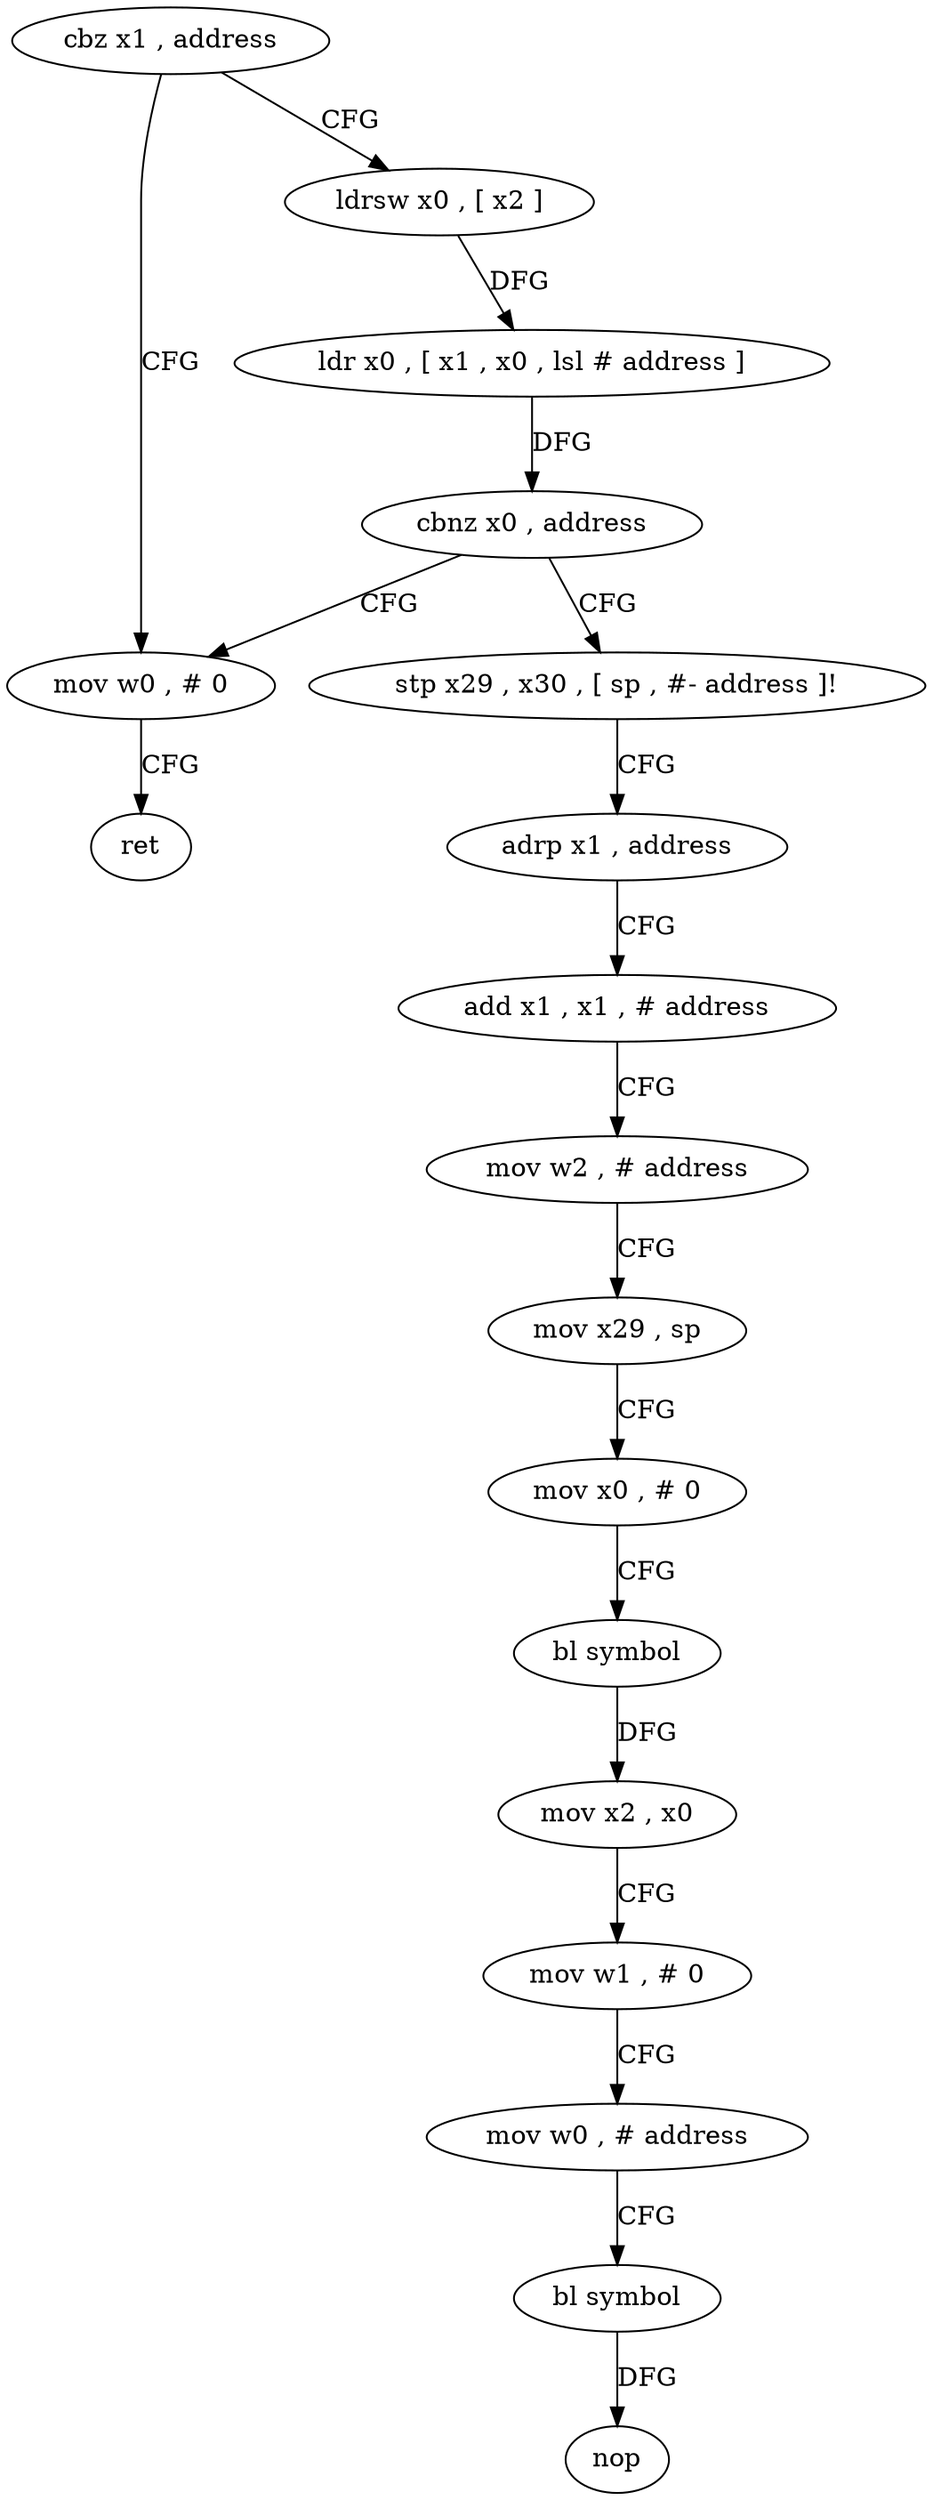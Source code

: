 digraph "func" {
"4253936" [label = "cbz x1 , address" ]
"4253952" [label = "mov w0 , # 0" ]
"4253940" [label = "ldrsw x0 , [ x2 ]" ]
"4253956" [label = "ret" ]
"4253944" [label = "ldr x0 , [ x1 , x0 , lsl # address ]" ]
"4253948" [label = "cbnz x0 , address" ]
"4253960" [label = "stp x29 , x30 , [ sp , #- address ]!" ]
"4253964" [label = "adrp x1 , address" ]
"4253968" [label = "add x1 , x1 , # address" ]
"4253972" [label = "mov w2 , # address" ]
"4253976" [label = "mov x29 , sp" ]
"4253980" [label = "mov x0 , # 0" ]
"4253984" [label = "bl symbol" ]
"4253988" [label = "mov x2 , x0" ]
"4253992" [label = "mov w1 , # 0" ]
"4253996" [label = "mov w0 , # address" ]
"4254000" [label = "bl symbol" ]
"4254004" [label = "nop" ]
"4253936" -> "4253952" [ label = "CFG" ]
"4253936" -> "4253940" [ label = "CFG" ]
"4253952" -> "4253956" [ label = "CFG" ]
"4253940" -> "4253944" [ label = "DFG" ]
"4253944" -> "4253948" [ label = "DFG" ]
"4253948" -> "4253960" [ label = "CFG" ]
"4253948" -> "4253952" [ label = "CFG" ]
"4253960" -> "4253964" [ label = "CFG" ]
"4253964" -> "4253968" [ label = "CFG" ]
"4253968" -> "4253972" [ label = "CFG" ]
"4253972" -> "4253976" [ label = "CFG" ]
"4253976" -> "4253980" [ label = "CFG" ]
"4253980" -> "4253984" [ label = "CFG" ]
"4253984" -> "4253988" [ label = "DFG" ]
"4253988" -> "4253992" [ label = "CFG" ]
"4253992" -> "4253996" [ label = "CFG" ]
"4253996" -> "4254000" [ label = "CFG" ]
"4254000" -> "4254004" [ label = "DFG" ]
}
